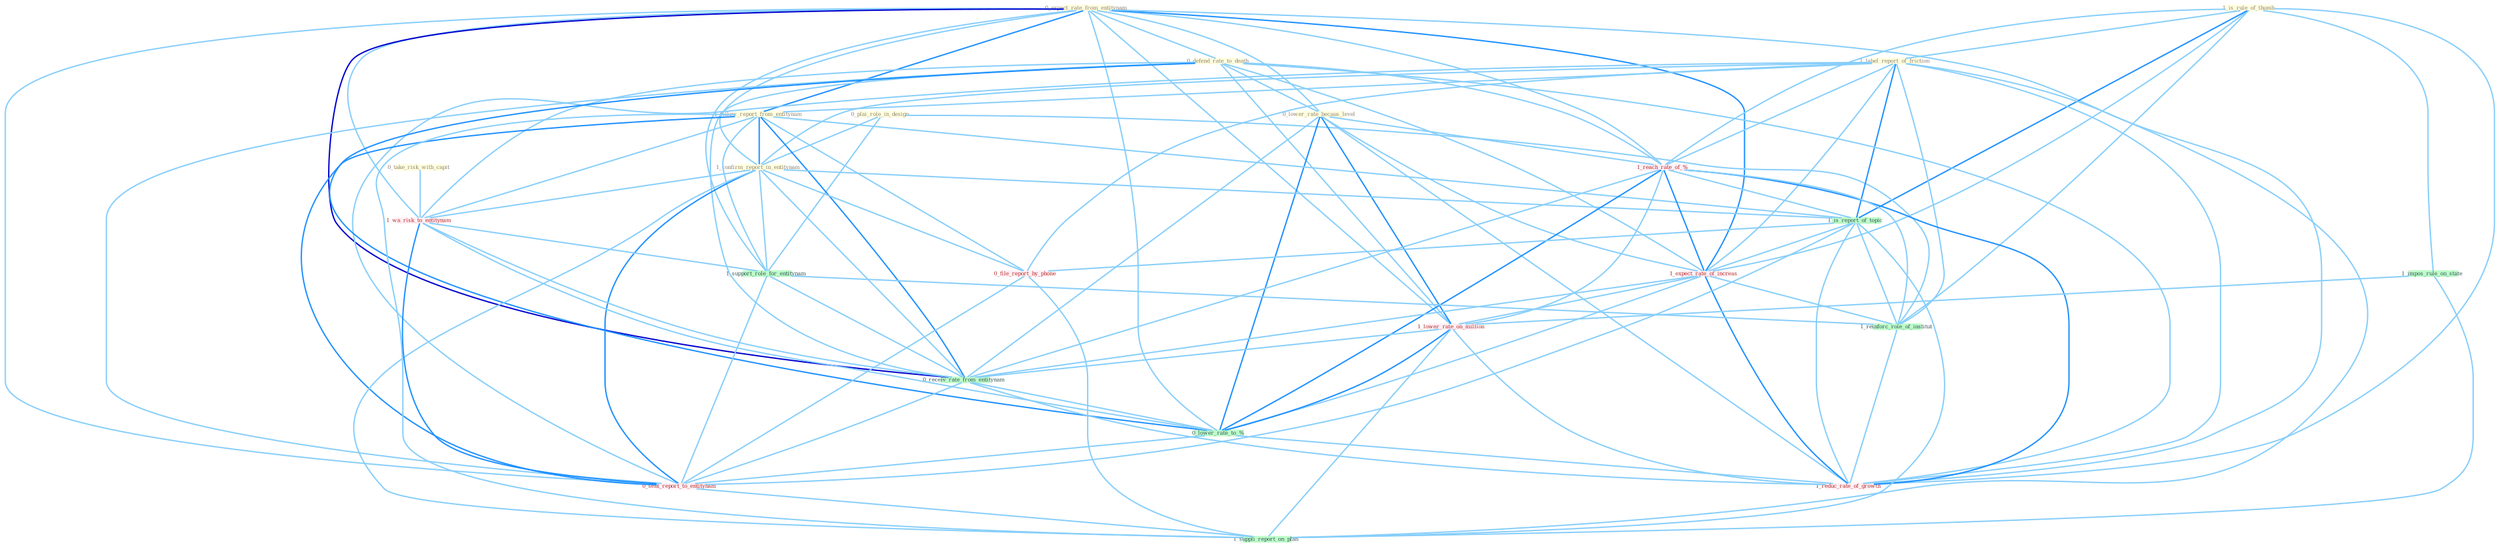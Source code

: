 Graph G{ 
    node
    [shape=polygon,style=filled,width=.5,height=.06,color="#BDFCC9",fixedsize=true,fontsize=4,
    fontcolor="#2f4f4f"];
    {node
    [color="#ffffe0", fontcolor="#8b7d6b"] "0_expect_rate_from_entitynam " "1_is_rule_of_thumb " "0_plai_role_in_design " "1_label_report_of_friction " "0_defend_rate_to_death " "0_lower_rate_becaus_level " "1_follow_report_from_entitynam " "0_take_risk_with_capit " "1_confirm_report_in_entitynam "}
{node [color="#fff0f5", fontcolor="#b22222"] "1_wa_risk_to_entitynam " "1_reach_rate_of_% " "1_expect_rate_of_increas " "1_lower_rate_on_million " "0_file_report_by_phone " "0_sent_report_to_entitynam " "1_reduc_rate_of_growth "}
edge [color="#B0E2FF"];

	"0_expect_rate_from_entitynam " -- "0_defend_rate_to_death " [w="1", color="#87cefa" ];
	"0_expect_rate_from_entitynam " -- "0_lower_rate_becaus_level " [w="1", color="#87cefa" ];
	"0_expect_rate_from_entitynam " -- "1_follow_report_from_entitynam " [w="2", color="#1e90ff" , len=0.8];
	"0_expect_rate_from_entitynam " -- "1_confirm_report_in_entitynam " [w="1", color="#87cefa" ];
	"0_expect_rate_from_entitynam " -- "1_wa_risk_to_entitynam " [w="1", color="#87cefa" ];
	"0_expect_rate_from_entitynam " -- "1_support_role_for_entitynam " [w="1", color="#87cefa" ];
	"0_expect_rate_from_entitynam " -- "1_reach_rate_of_% " [w="1", color="#87cefa" ];
	"0_expect_rate_from_entitynam " -- "1_expect_rate_of_increas " [w="2", color="#1e90ff" , len=0.8];
	"0_expect_rate_from_entitynam " -- "1_lower_rate_on_million " [w="1", color="#87cefa" ];
	"0_expect_rate_from_entitynam " -- "0_receiv_rate_from_entitynam " [w="3", color="#0000cd" , len=0.6];
	"0_expect_rate_from_entitynam " -- "0_lower_rate_to_% " [w="1", color="#87cefa" ];
	"0_expect_rate_from_entitynam " -- "0_sent_report_to_entitynam " [w="1", color="#87cefa" ];
	"0_expect_rate_from_entitynam " -- "1_reduc_rate_of_growth " [w="1", color="#87cefa" ];
	"1_is_rule_of_thumb " -- "1_label_report_of_friction " [w="1", color="#87cefa" ];
	"1_is_rule_of_thumb " -- "1_impos_rule_on_state " [w="1", color="#87cefa" ];
	"1_is_rule_of_thumb " -- "1_reach_rate_of_% " [w="1", color="#87cefa" ];
	"1_is_rule_of_thumb " -- "1_is_report_of_topic " [w="2", color="#1e90ff" , len=0.8];
	"1_is_rule_of_thumb " -- "1_expect_rate_of_increas " [w="1", color="#87cefa" ];
	"1_is_rule_of_thumb " -- "1_reinforc_role_of_institut " [w="1", color="#87cefa" ];
	"1_is_rule_of_thumb " -- "1_reduc_rate_of_growth " [w="1", color="#87cefa" ];
	"0_plai_role_in_design " -- "1_confirm_report_in_entitynam " [w="1", color="#87cefa" ];
	"0_plai_role_in_design " -- "1_support_role_for_entitynam " [w="1", color="#87cefa" ];
	"0_plai_role_in_design " -- "1_reinforc_role_of_institut " [w="1", color="#87cefa" ];
	"1_label_report_of_friction " -- "1_follow_report_from_entitynam " [w="1", color="#87cefa" ];
	"1_label_report_of_friction " -- "1_confirm_report_in_entitynam " [w="1", color="#87cefa" ];
	"1_label_report_of_friction " -- "1_reach_rate_of_% " [w="1", color="#87cefa" ];
	"1_label_report_of_friction " -- "1_is_report_of_topic " [w="2", color="#1e90ff" , len=0.8];
	"1_label_report_of_friction " -- "1_expect_rate_of_increas " [w="1", color="#87cefa" ];
	"1_label_report_of_friction " -- "1_reinforc_role_of_institut " [w="1", color="#87cefa" ];
	"1_label_report_of_friction " -- "0_file_report_by_phone " [w="1", color="#87cefa" ];
	"1_label_report_of_friction " -- "0_sent_report_to_entitynam " [w="1", color="#87cefa" ];
	"1_label_report_of_friction " -- "1_suppli_report_on_plan " [w="1", color="#87cefa" ];
	"1_label_report_of_friction " -- "1_reduc_rate_of_growth " [w="1", color="#87cefa" ];
	"0_defend_rate_to_death " -- "0_lower_rate_becaus_level " [w="1", color="#87cefa" ];
	"0_defend_rate_to_death " -- "1_wa_risk_to_entitynam " [w="1", color="#87cefa" ];
	"0_defend_rate_to_death " -- "1_reach_rate_of_% " [w="1", color="#87cefa" ];
	"0_defend_rate_to_death " -- "1_expect_rate_of_increas " [w="1", color="#87cefa" ];
	"0_defend_rate_to_death " -- "1_lower_rate_on_million " [w="1", color="#87cefa" ];
	"0_defend_rate_to_death " -- "0_receiv_rate_from_entitynam " [w="1", color="#87cefa" ];
	"0_defend_rate_to_death " -- "0_lower_rate_to_% " [w="2", color="#1e90ff" , len=0.8];
	"0_defend_rate_to_death " -- "0_sent_report_to_entitynam " [w="1", color="#87cefa" ];
	"0_defend_rate_to_death " -- "1_reduc_rate_of_growth " [w="1", color="#87cefa" ];
	"0_lower_rate_becaus_level " -- "1_reach_rate_of_% " [w="1", color="#87cefa" ];
	"0_lower_rate_becaus_level " -- "1_expect_rate_of_increas " [w="1", color="#87cefa" ];
	"0_lower_rate_becaus_level " -- "1_lower_rate_on_million " [w="2", color="#1e90ff" , len=0.8];
	"0_lower_rate_becaus_level " -- "0_receiv_rate_from_entitynam " [w="1", color="#87cefa" ];
	"0_lower_rate_becaus_level " -- "0_lower_rate_to_% " [w="2", color="#1e90ff" , len=0.8];
	"0_lower_rate_becaus_level " -- "1_reduc_rate_of_growth " [w="1", color="#87cefa" ];
	"1_follow_report_from_entitynam " -- "1_confirm_report_in_entitynam " [w="2", color="#1e90ff" , len=0.8];
	"1_follow_report_from_entitynam " -- "1_wa_risk_to_entitynam " [w="1", color="#87cefa" ];
	"1_follow_report_from_entitynam " -- "1_support_role_for_entitynam " [w="1", color="#87cefa" ];
	"1_follow_report_from_entitynam " -- "1_is_report_of_topic " [w="1", color="#87cefa" ];
	"1_follow_report_from_entitynam " -- "0_receiv_rate_from_entitynam " [w="2", color="#1e90ff" , len=0.8];
	"1_follow_report_from_entitynam " -- "0_file_report_by_phone " [w="1", color="#87cefa" ];
	"1_follow_report_from_entitynam " -- "0_sent_report_to_entitynam " [w="2", color="#1e90ff" , len=0.8];
	"1_follow_report_from_entitynam " -- "1_suppli_report_on_plan " [w="1", color="#87cefa" ];
	"0_take_risk_with_capit " -- "1_wa_risk_to_entitynam " [w="1", color="#87cefa" ];
	"1_confirm_report_in_entitynam " -- "1_wa_risk_to_entitynam " [w="1", color="#87cefa" ];
	"1_confirm_report_in_entitynam " -- "1_support_role_for_entitynam " [w="1", color="#87cefa" ];
	"1_confirm_report_in_entitynam " -- "1_is_report_of_topic " [w="1", color="#87cefa" ];
	"1_confirm_report_in_entitynam " -- "0_receiv_rate_from_entitynam " [w="1", color="#87cefa" ];
	"1_confirm_report_in_entitynam " -- "0_file_report_by_phone " [w="1", color="#87cefa" ];
	"1_confirm_report_in_entitynam " -- "0_sent_report_to_entitynam " [w="2", color="#1e90ff" , len=0.8];
	"1_confirm_report_in_entitynam " -- "1_suppli_report_on_plan " [w="1", color="#87cefa" ];
	"1_wa_risk_to_entitynam " -- "1_support_role_for_entitynam " [w="1", color="#87cefa" ];
	"1_wa_risk_to_entitynam " -- "0_receiv_rate_from_entitynam " [w="1", color="#87cefa" ];
	"1_wa_risk_to_entitynam " -- "0_lower_rate_to_% " [w="1", color="#87cefa" ];
	"1_wa_risk_to_entitynam " -- "0_sent_report_to_entitynam " [w="2", color="#1e90ff" , len=0.8];
	"1_impos_rule_on_state " -- "1_lower_rate_on_million " [w="1", color="#87cefa" ];
	"1_impos_rule_on_state " -- "1_suppli_report_on_plan " [w="1", color="#87cefa" ];
	"1_support_role_for_entitynam " -- "1_reinforc_role_of_institut " [w="1", color="#87cefa" ];
	"1_support_role_for_entitynam " -- "0_receiv_rate_from_entitynam " [w="1", color="#87cefa" ];
	"1_support_role_for_entitynam " -- "0_sent_report_to_entitynam " [w="1", color="#87cefa" ];
	"1_reach_rate_of_% " -- "1_is_report_of_topic " [w="1", color="#87cefa" ];
	"1_reach_rate_of_% " -- "1_expect_rate_of_increas " [w="2", color="#1e90ff" , len=0.8];
	"1_reach_rate_of_% " -- "1_reinforc_role_of_institut " [w="1", color="#87cefa" ];
	"1_reach_rate_of_% " -- "1_lower_rate_on_million " [w="1", color="#87cefa" ];
	"1_reach_rate_of_% " -- "0_receiv_rate_from_entitynam " [w="1", color="#87cefa" ];
	"1_reach_rate_of_% " -- "0_lower_rate_to_% " [w="2", color="#1e90ff" , len=0.8];
	"1_reach_rate_of_% " -- "1_reduc_rate_of_growth " [w="2", color="#1e90ff" , len=0.8];
	"1_is_report_of_topic " -- "1_expect_rate_of_increas " [w="1", color="#87cefa" ];
	"1_is_report_of_topic " -- "1_reinforc_role_of_institut " [w="1", color="#87cefa" ];
	"1_is_report_of_topic " -- "0_file_report_by_phone " [w="1", color="#87cefa" ];
	"1_is_report_of_topic " -- "0_sent_report_to_entitynam " [w="1", color="#87cefa" ];
	"1_is_report_of_topic " -- "1_suppli_report_on_plan " [w="1", color="#87cefa" ];
	"1_is_report_of_topic " -- "1_reduc_rate_of_growth " [w="1", color="#87cefa" ];
	"1_expect_rate_of_increas " -- "1_reinforc_role_of_institut " [w="1", color="#87cefa" ];
	"1_expect_rate_of_increas " -- "1_lower_rate_on_million " [w="1", color="#87cefa" ];
	"1_expect_rate_of_increas " -- "0_receiv_rate_from_entitynam " [w="1", color="#87cefa" ];
	"1_expect_rate_of_increas " -- "0_lower_rate_to_% " [w="1", color="#87cefa" ];
	"1_expect_rate_of_increas " -- "1_reduc_rate_of_growth " [w="2", color="#1e90ff" , len=0.8];
	"1_reinforc_role_of_institut " -- "1_reduc_rate_of_growth " [w="1", color="#87cefa" ];
	"1_lower_rate_on_million " -- "0_receiv_rate_from_entitynam " [w="1", color="#87cefa" ];
	"1_lower_rate_on_million " -- "0_lower_rate_to_% " [w="2", color="#1e90ff" , len=0.8];
	"1_lower_rate_on_million " -- "1_suppli_report_on_plan " [w="1", color="#87cefa" ];
	"1_lower_rate_on_million " -- "1_reduc_rate_of_growth " [w="1", color="#87cefa" ];
	"0_receiv_rate_from_entitynam " -- "0_lower_rate_to_% " [w="1", color="#87cefa" ];
	"0_receiv_rate_from_entitynam " -- "0_sent_report_to_entitynam " [w="1", color="#87cefa" ];
	"0_receiv_rate_from_entitynam " -- "1_reduc_rate_of_growth " [w="1", color="#87cefa" ];
	"0_file_report_by_phone " -- "0_sent_report_to_entitynam " [w="1", color="#87cefa" ];
	"0_file_report_by_phone " -- "1_suppli_report_on_plan " [w="1", color="#87cefa" ];
	"0_lower_rate_to_% " -- "0_sent_report_to_entitynam " [w="1", color="#87cefa" ];
	"0_lower_rate_to_% " -- "1_reduc_rate_of_growth " [w="1", color="#87cefa" ];
	"0_sent_report_to_entitynam " -- "1_suppli_report_on_plan " [w="1", color="#87cefa" ];
}
